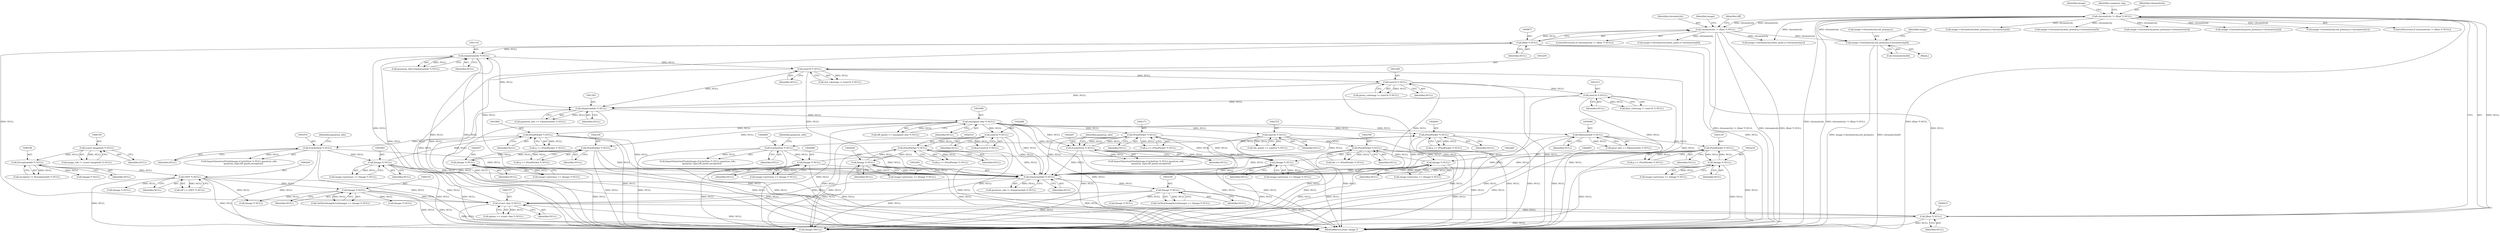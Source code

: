 digraph "0_ImageMagick_c073a7712d82476b5fbee74856c46b88af9c3175@pointer" {
"1000918" [label="(Call,image->chromaticity.red_primary.x=chromaticity[0])"];
"1000912" [label="(Call,chromaticity != (float *) NULL)"];
"1000874" [label="(Call,chromaticity != (float *) NULL)"];
"1000876" [label="(Call,(float *) NULL)"];
"1000736" [label="(Call,(const char *) NULL)"];
"1000317" [label="(Call,(Image *) NULL)"];
"1000243" [label="(Call,(TIFF *) NULL)"];
"1000185" [label="(Call,(ExceptionInfo *) NULL)"];
"1000158" [label="(Call,(const ImageInfo *) NULL)"];
"1003255" [label="(Call,(QuantumInfo *) NULL)"];
"1001892" [label="(Call,(Image *) NULL)"];
"1001873" [label="(Call,(CacheView *) NULL)"];
"1001865" [label="(Call,(PixelPacket *) NULL)"];
"1001695" [label="(Call,(unsigned char *) NULL)"];
"1001382" [label="(Call,(QuantumInfo *) NULL)"];
"1001210" [label="(Call,(uint16 *) NULL)"];
"1001205" [label="(Call,(uint16 *) NULL)"];
"1001199" [label="(Call,(uint16 *) NULL)"];
"1001115" [label="(Call,(QuantumInfo *) NULL)"];
"1000914" [label="(Call,(float *) NULL)"];
"1002992" [label="(Call,(Image *) NULL)"];
"1002789" [label="(Call,(PixelPacket *) NULL)"];
"1002724" [label="(Call,(uint32 *) NULL)"];
"1002485" [label="(Call,(uint32 *) NULL)"];
"1002337" [label="(Call,(PixelPacket *) NULL)"];
"1002456" [label="(Call,(Image *) NULL)"];
"1002635" [label="(Call,(Image *) NULL)"];
"1002518" [label="(Call,(PixelPacket *) NULL)"];
"1002087" [label="(Call,(Image *) NULL)"];
"1002068" [label="(Call,(CacheView *) NULL)"];
"1002060" [label="(Call,(PixelPacket *) NULL)"];
"1003138" [label="(Call,(PixelPacket *) NULL)"];
"1003217" [label="(Call,(Image *) NULL)"];
"1003068" [label="(Call,(MemoryInfo *) NULL)"];
"1002170" [label="(Call,(PixelPacket *) NULL)"];
"1002265" [label="(Call,(Image *) NULL)"];
"1002246" [label="(Call,(CacheView *) NULL)"];
"1003338" [label="(Call,(Image *) NULL)"];
"1000241" [label="(Call,tiff == (TIFF *) NULL)"];
"1003401" [label="(Call,(Image *)NULL)"];
"1001382" [label="(Call,(QuantumInfo *) NULL)"];
"1002722" [label="(Call,tile_pixels == (uint32 *) NULL)"];
"1000926" [label="(Call,chromaticity[0])"];
"1001693" [label="(Call,tiff_pixels == (unsigned char *) NULL)"];
"1002994" [label="(Identifier,NULL)"];
"1000252" [label="(Call,(Image *) NULL)"];
"1001208" [label="(Call,blue_colormap != (uint16 *) NULL)"];
"1002071" [label="(Identifier,quantum_info)"];
"1002789" [label="(Call,(PixelPacket *) NULL)"];
"1003213" [label="(Call,image->previous == (Image *) NULL)"];
"1000738" [label="(Identifier,NULL)"];
"1000187" [label="(Identifier,NULL)"];
"1001697" [label="(Identifier,NULL)"];
"1000183" [label="(Call,exception != (ExceptionInfo *) NULL)"];
"1000875" [label="(Identifier,chromaticity)"];
"1000962" [label="(Call,image->chromaticity.blue_primary.x=chromaticity[4])"];
"1000736" [label="(Call,(const char *) NULL)"];
"1000873" [label="(ControlStructure,if (chromaticity != (float *) NULL))"];
"1000918" [label="(Call,image->chromaticity.red_primary.x=chromaticity[0])"];
"1002724" [label="(Call,(uint32 *) NULL)"];
"1002070" [label="(Identifier,NULL)"];
"1000876" [label="(Call,(float *) NULL)"];
"1000880" [label="(Call,image->chromaticity.white_point.x=chromaticity[0])"];
"1001203" [label="(Call,green_colormap != (uint16 *) NULL)"];
"1000973" [label="(Call,image->chromaticity.blue_primary.y=chromaticity[5])"];
"1002249" [label="(Identifier,quantum_info)"];
"1002170" [label="(Call,(PixelPacket *) NULL)"];
"1001210" [label="(Call,(uint16 *) NULL)"];
"1001384" [label="(Identifier,NULL)"];
"1000185" [label="(Call,(ExceptionInfo *) NULL)"];
"1002246" [label="(Call,(CacheView *) NULL)"];
"1002458" [label="(Identifier,NULL)"];
"1002635" [label="(Call,(Image *) NULL)"];
"1002172" [label="(Identifier,NULL)"];
"1001212" [label="(Identifier,NULL)"];
"1000734" [label="(Call,option == (const char *) NULL)"];
"1000878" [label="(Identifier,NULL)"];
"1003253" [label="(Call,quantum_info != (QuantumInfo *) NULL)"];
"1003136" [label="(Call,q == (PixelPacket *) NULL)"];
"1002267" [label="(Identifier,NULL)"];
"1003070" [label="(Identifier,NULL)"];
"1002988" [label="(Call,image->previous == (Image *) NULL)"];
"1000912" [label="(Call,chromaticity != (float *) NULL)"];
"1001201" [label="(Identifier,NULL)"];
"1003335" [label="(Call,GetNextImageInList(image) == (Image *) NULL)"];
"1000884" [label="(Identifier,image)"];
"1000922" [label="(Identifier,image)"];
"1002992" [label="(Call,(Image *) NULL)"];
"1003138" [label="(Call,(PixelPacket *) NULL)"];
"1001865" [label="(Call,(PixelPacket *) NULL)"];
"1002066" [label="(Call,ImportQuantumPixels(image,(CacheView *) NULL,quantum_info,\n            quantum_type,tiff_pixels,exception))"];
"1000245" [label="(Identifier,NULL)"];
"1003217" [label="(Call,(Image *) NULL)"];
"1001113" [label="(Call,quantum_info=(QuantumInfo *) NULL)"];
"1003257" [label="(Identifier,NULL)"];
"1000916" [label="(Identifier,NULL)"];
"1001871" [label="(Call,ImportQuantumPixels(image,(CacheView *) NULL,quantum_info,\n            quantum_type,tiff_pixels,exception))"];
"1002520" [label="(Identifier,NULL)"];
"1002452" [label="(Call,image->previous == (Image *) NULL)"];
"1002062" [label="(Identifier,NULL)"];
"1002637" [label="(Identifier,NULL)"];
"1000951" [label="(Call,image->chromaticity.green_primary.y=chromaticity[3])"];
"1002487" [label="(Identifier,NULL)"];
"1000919" [label="(Call,image->chromaticity.red_primary.x)"];
"1003140" [label="(Identifier,NULL)"];
"1001888" [label="(Call,image->previous == (Image *) NULL)"];
"1001875" [label="(Identifier,NULL)"];
"1000891" [label="(Call,image->chromaticity.white_point.y=chromaticity[1])"];
"1002483" [label="(Call,p=(uint32 *) NULL)"];
"1000314" [label="(Call,GetNextImageInList(image) == (Image *) NULL)"];
"1000914" [label="(Call,(float *) NULL)"];
"1001199" [label="(Call,(uint16 *) NULL)"];
"1001197" [label="(Call,red_colormap != (uint16 *) NULL)"];
"1002261" [label="(Call,image->previous == (Image *) NULL)"];
"1003407" [label="(MethodReturn,static Image *)"];
"1001873" [label="(Call,(CacheView *) NULL)"];
"1001863" [label="(Call,q == (PixelPacket *) NULL)"];
"1001695" [label="(Call,(unsigned char *) NULL)"];
"1000987" [label="(Identifier,compress_tag)"];
"1002516" [label="(Call,q == (PixelPacket *) NULL)"];
"1003219" [label="(Identifier,NULL)"];
"1000158" [label="(Call,(const ImageInfo *) NULL)"];
"1002058" [label="(Call,q == (PixelPacket *) NULL)"];
"1000917" [label="(Block,)"];
"1001115" [label="(Call,(QuantumInfo *) NULL)"];
"1002456" [label="(Call,(Image *) NULL)"];
"1003255" [label="(Call,(QuantumInfo *) NULL)"];
"1001380" [label="(Call,quantum_info == (QuantumInfo *) NULL)"];
"1000940" [label="(Call,image->chromaticity.green_primary.x=chromaticity[2])"];
"1002335" [label="(Call,q == (PixelPacket *) NULL)"];
"1000874" [label="(Call,chromaticity != (float *) NULL)"];
"1002060" [label="(Call,(PixelPacket *) NULL)"];
"1002089" [label="(Identifier,NULL)"];
"1001892" [label="(Call,(Image *) NULL)"];
"1000156" [label="(Call,image_info != (const ImageInfo *) NULL)"];
"1002518" [label="(Call,(PixelPacket *) NULL)"];
"1002248" [label="(Identifier,NULL)"];
"1001205" [label="(Call,(uint16 *) NULL)"];
"1003340" [label="(Identifier,NULL)"];
"1002265" [label="(Call,(Image *) NULL)"];
"1001876" [label="(Identifier,quantum_info)"];
"1003066" [label="(Call,pixel_info == (MemoryInfo *) NULL)"];
"1001117" [label="(Identifier,NULL)"];
"1000905" [label="(Identifier,tiff)"];
"1002337" [label="(Call,(PixelPacket *) NULL)"];
"1000929" [label="(Call,image->chromaticity.red_primary.y=chromaticity[1])"];
"1001207" [label="(Identifier,NULL)"];
"1000911" [label="(ControlStructure,if (chromaticity != (float *) NULL))"];
"1000933" [label="(Identifier,image)"];
"1002726" [label="(Identifier,NULL)"];
"1002244" [label="(Call,ImportQuantumPixels(image,(CacheView *) NULL,quantum_info,\n              quantum_type,tiff_pixels,exception))"];
"1002068" [label="(Call,(CacheView *) NULL)"];
"1001894" [label="(Identifier,NULL)"];
"1002339" [label="(Identifier,NULL)"];
"1000328" [label="(Call,(Image *) NULL)"];
"1002485" [label="(Call,(uint32 *) NULL)"];
"1002083" [label="(Call,image->previous == (Image *) NULL)"];
"1002791" [label="(Identifier,NULL)"];
"1000215" [label="(Call,(Image *) NULL)"];
"1003338" [label="(Call,(Image *) NULL)"];
"1000319" [label="(Identifier,NULL)"];
"1002631" [label="(Call,image->previous == (Image *) NULL)"];
"1002168" [label="(Call,q == (PixelPacket *) NULL)"];
"1000243" [label="(Call,(TIFF *) NULL)"];
"1000913" [label="(Identifier,chromaticity)"];
"1001867" [label="(Identifier,NULL)"];
"1000317" [label="(Call,(Image *) NULL)"];
"1002087" [label="(Call,(Image *) NULL)"];
"1003068" [label="(Call,(MemoryInfo *) NULL)"];
"1000307" [label="(Call,(Image *) NULL)"];
"1000160" [label="(Identifier,NULL)"];
"1003347" [label="(Call,(Image *) NULL)"];
"1002787" [label="(Call,tile == (PixelPacket *) NULL)"];
"1000918" -> "1000917"  [label="AST: "];
"1000918" -> "1000926"  [label="CFG: "];
"1000919" -> "1000918"  [label="AST: "];
"1000926" -> "1000918"  [label="AST: "];
"1000933" -> "1000918"  [label="CFG: "];
"1000918" -> "1003407"  [label="DDG: chromaticity[0]"];
"1000918" -> "1003407"  [label="DDG: image->chromaticity.red_primary.x"];
"1000912" -> "1000918"  [label="DDG: chromaticity"];
"1000874" -> "1000918"  [label="DDG: chromaticity"];
"1000912" -> "1000911"  [label="AST: "];
"1000912" -> "1000914"  [label="CFG: "];
"1000913" -> "1000912"  [label="AST: "];
"1000914" -> "1000912"  [label="AST: "];
"1000922" -> "1000912"  [label="CFG: "];
"1000987" -> "1000912"  [label="CFG: "];
"1000912" -> "1003407"  [label="DDG: chromaticity != (float *) NULL"];
"1000912" -> "1003407"  [label="DDG: (float *) NULL"];
"1000912" -> "1003407"  [label="DDG: chromaticity"];
"1000912" -> "1000874"  [label="DDG: chromaticity"];
"1000912" -> "1000891"  [label="DDG: chromaticity"];
"1000874" -> "1000912"  [label="DDG: chromaticity"];
"1000914" -> "1000912"  [label="DDG: NULL"];
"1000912" -> "1000929"  [label="DDG: chromaticity"];
"1000912" -> "1000940"  [label="DDG: chromaticity"];
"1000912" -> "1000951"  [label="DDG: chromaticity"];
"1000912" -> "1000962"  [label="DDG: chromaticity"];
"1000912" -> "1000973"  [label="DDG: chromaticity"];
"1000874" -> "1000873"  [label="AST: "];
"1000874" -> "1000876"  [label="CFG: "];
"1000875" -> "1000874"  [label="AST: "];
"1000876" -> "1000874"  [label="AST: "];
"1000884" -> "1000874"  [label="CFG: "];
"1000905" -> "1000874"  [label="CFG: "];
"1000874" -> "1003407"  [label="DDG: chromaticity != (float *) NULL"];
"1000874" -> "1003407"  [label="DDG: (float *) NULL"];
"1000874" -> "1003407"  [label="DDG: chromaticity"];
"1000876" -> "1000874"  [label="DDG: NULL"];
"1000874" -> "1000880"  [label="DDG: chromaticity"];
"1000874" -> "1000891"  [label="DDG: chromaticity"];
"1000876" -> "1000878"  [label="CFG: "];
"1000877" -> "1000876"  [label="AST: "];
"1000878" -> "1000876"  [label="AST: "];
"1000876" -> "1003407"  [label="DDG: NULL"];
"1000736" -> "1000876"  [label="DDG: NULL"];
"1000876" -> "1000914"  [label="DDG: NULL"];
"1000876" -> "1001115"  [label="DDG: NULL"];
"1000876" -> "1003401"  [label="DDG: NULL"];
"1000736" -> "1000734"  [label="AST: "];
"1000736" -> "1000738"  [label="CFG: "];
"1000737" -> "1000736"  [label="AST: "];
"1000738" -> "1000736"  [label="AST: "];
"1000734" -> "1000736"  [label="CFG: "];
"1000736" -> "1003407"  [label="DDG: NULL"];
"1000736" -> "1000734"  [label="DDG: NULL"];
"1000317" -> "1000736"  [label="DDG: NULL"];
"1000243" -> "1000736"  [label="DDG: NULL"];
"1003255" -> "1000736"  [label="DDG: NULL"];
"1003338" -> "1000736"  [label="DDG: NULL"];
"1000736" -> "1000914"  [label="DDG: NULL"];
"1000736" -> "1001115"  [label="DDG: NULL"];
"1000736" -> "1003401"  [label="DDG: NULL"];
"1000317" -> "1000314"  [label="AST: "];
"1000317" -> "1000319"  [label="CFG: "];
"1000318" -> "1000317"  [label="AST: "];
"1000319" -> "1000317"  [label="AST: "];
"1000314" -> "1000317"  [label="CFG: "];
"1000317" -> "1003407"  [label="DDG: NULL"];
"1000317" -> "1000307"  [label="DDG: NULL"];
"1000317" -> "1000314"  [label="DDG: NULL"];
"1000243" -> "1000317"  [label="DDG: NULL"];
"1000317" -> "1000328"  [label="DDG: NULL"];
"1000317" -> "1003401"  [label="DDG: NULL"];
"1000243" -> "1000241"  [label="AST: "];
"1000243" -> "1000245"  [label="CFG: "];
"1000244" -> "1000243"  [label="AST: "];
"1000245" -> "1000243"  [label="AST: "];
"1000241" -> "1000243"  [label="CFG: "];
"1000243" -> "1003407"  [label="DDG: NULL"];
"1000243" -> "1000241"  [label="DDG: NULL"];
"1000185" -> "1000243"  [label="DDG: NULL"];
"1000243" -> "1000252"  [label="DDG: NULL"];
"1000243" -> "1000307"  [label="DDG: NULL"];
"1000243" -> "1003401"  [label="DDG: NULL"];
"1000185" -> "1000183"  [label="AST: "];
"1000185" -> "1000187"  [label="CFG: "];
"1000186" -> "1000185"  [label="AST: "];
"1000187" -> "1000185"  [label="AST: "];
"1000183" -> "1000185"  [label="CFG: "];
"1000185" -> "1000183"  [label="DDG: NULL"];
"1000158" -> "1000185"  [label="DDG: NULL"];
"1000185" -> "1000215"  [label="DDG: NULL"];
"1000158" -> "1000156"  [label="AST: "];
"1000158" -> "1000160"  [label="CFG: "];
"1000159" -> "1000158"  [label="AST: "];
"1000160" -> "1000158"  [label="AST: "];
"1000156" -> "1000158"  [label="CFG: "];
"1000158" -> "1000156"  [label="DDG: NULL"];
"1003255" -> "1003253"  [label="AST: "];
"1003255" -> "1003257"  [label="CFG: "];
"1003256" -> "1003255"  [label="AST: "];
"1003257" -> "1003255"  [label="AST: "];
"1003253" -> "1003255"  [label="CFG: "];
"1003255" -> "1003407"  [label="DDG: NULL"];
"1003255" -> "1003253"  [label="DDG: NULL"];
"1001892" -> "1003255"  [label="DDG: NULL"];
"1002992" -> "1003255"  [label="DDG: NULL"];
"1002485" -> "1003255"  [label="DDG: NULL"];
"1001873" -> "1003255"  [label="DDG: NULL"];
"1002789" -> "1003255"  [label="DDG: NULL"];
"1002337" -> "1003255"  [label="DDG: NULL"];
"1002635" -> "1003255"  [label="DDG: NULL"];
"1001695" -> "1003255"  [label="DDG: NULL"];
"1002087" -> "1003255"  [label="DDG: NULL"];
"1001865" -> "1003255"  [label="DDG: NULL"];
"1001205" -> "1003255"  [label="DDG: NULL"];
"1003138" -> "1003255"  [label="DDG: NULL"];
"1002456" -> "1003255"  [label="DDG: NULL"];
"1002060" -> "1003255"  [label="DDG: NULL"];
"1002170" -> "1003255"  [label="DDG: NULL"];
"1002265" -> "1003255"  [label="DDG: NULL"];
"1002518" -> "1003255"  [label="DDG: NULL"];
"1003217" -> "1003255"  [label="DDG: NULL"];
"1001210" -> "1003255"  [label="DDG: NULL"];
"1003068" -> "1003255"  [label="DDG: NULL"];
"1002246" -> "1003255"  [label="DDG: NULL"];
"1002068" -> "1003255"  [label="DDG: NULL"];
"1001115" -> "1003255"  [label="DDG: NULL"];
"1001199" -> "1003255"  [label="DDG: NULL"];
"1002724" -> "1003255"  [label="DDG: NULL"];
"1003255" -> "1003338"  [label="DDG: NULL"];
"1003255" -> "1003401"  [label="DDG: NULL"];
"1001892" -> "1001888"  [label="AST: "];
"1001892" -> "1001894"  [label="CFG: "];
"1001893" -> "1001892"  [label="AST: "];
"1001894" -> "1001892"  [label="AST: "];
"1001888" -> "1001892"  [label="CFG: "];
"1001892" -> "1003407"  [label="DDG: NULL"];
"1001892" -> "1001865"  [label="DDG: NULL"];
"1001892" -> "1001888"  [label="DDG: NULL"];
"1001873" -> "1001892"  [label="DDG: NULL"];
"1001892" -> "1003401"  [label="DDG: NULL"];
"1001873" -> "1001871"  [label="AST: "];
"1001873" -> "1001875"  [label="CFG: "];
"1001874" -> "1001873"  [label="AST: "];
"1001875" -> "1001873"  [label="AST: "];
"1001876" -> "1001873"  [label="CFG: "];
"1001873" -> "1003407"  [label="DDG: NULL"];
"1001873" -> "1001871"  [label="DDG: NULL"];
"1001865" -> "1001873"  [label="DDG: NULL"];
"1001873" -> "1003401"  [label="DDG: NULL"];
"1001865" -> "1001863"  [label="AST: "];
"1001865" -> "1001867"  [label="CFG: "];
"1001866" -> "1001865"  [label="AST: "];
"1001867" -> "1001865"  [label="AST: "];
"1001863" -> "1001865"  [label="CFG: "];
"1001865" -> "1003407"  [label="DDG: NULL"];
"1001865" -> "1001863"  [label="DDG: NULL"];
"1001695" -> "1001865"  [label="DDG: NULL"];
"1001865" -> "1003401"  [label="DDG: NULL"];
"1001695" -> "1001693"  [label="AST: "];
"1001695" -> "1001697"  [label="CFG: "];
"1001696" -> "1001695"  [label="AST: "];
"1001697" -> "1001695"  [label="AST: "];
"1001693" -> "1001695"  [label="CFG: "];
"1001695" -> "1003407"  [label="DDG: NULL"];
"1001695" -> "1001693"  [label="DDG: NULL"];
"1001382" -> "1001695"  [label="DDG: NULL"];
"1001695" -> "1002060"  [label="DDG: NULL"];
"1001695" -> "1002170"  [label="DDG: NULL"];
"1001695" -> "1002246"  [label="DDG: NULL"];
"1001695" -> "1002265"  [label="DDG: NULL"];
"1001695" -> "1002337"  [label="DDG: NULL"];
"1001695" -> "1002485"  [label="DDG: NULL"];
"1001695" -> "1002724"  [label="DDG: NULL"];
"1001695" -> "1003068"  [label="DDG: NULL"];
"1001695" -> "1003401"  [label="DDG: NULL"];
"1001382" -> "1001380"  [label="AST: "];
"1001382" -> "1001384"  [label="CFG: "];
"1001383" -> "1001382"  [label="AST: "];
"1001384" -> "1001382"  [label="AST: "];
"1001380" -> "1001382"  [label="CFG: "];
"1001382" -> "1003407"  [label="DDG: NULL"];
"1001382" -> "1001380"  [label="DDG: NULL"];
"1001210" -> "1001382"  [label="DDG: NULL"];
"1001205" -> "1001382"  [label="DDG: NULL"];
"1001115" -> "1001382"  [label="DDG: NULL"];
"1001199" -> "1001382"  [label="DDG: NULL"];
"1001382" -> "1003401"  [label="DDG: NULL"];
"1001210" -> "1001208"  [label="AST: "];
"1001210" -> "1001212"  [label="CFG: "];
"1001211" -> "1001210"  [label="AST: "];
"1001212" -> "1001210"  [label="AST: "];
"1001208" -> "1001210"  [label="CFG: "];
"1001210" -> "1003407"  [label="DDG: NULL"];
"1001210" -> "1001208"  [label="DDG: NULL"];
"1001205" -> "1001210"  [label="DDG: NULL"];
"1001210" -> "1003401"  [label="DDG: NULL"];
"1001205" -> "1001203"  [label="AST: "];
"1001205" -> "1001207"  [label="CFG: "];
"1001206" -> "1001205"  [label="AST: "];
"1001207" -> "1001205"  [label="AST: "];
"1001203" -> "1001205"  [label="CFG: "];
"1001205" -> "1003407"  [label="DDG: NULL"];
"1001205" -> "1001203"  [label="DDG: NULL"];
"1001199" -> "1001205"  [label="DDG: NULL"];
"1001205" -> "1003401"  [label="DDG: NULL"];
"1001199" -> "1001197"  [label="AST: "];
"1001199" -> "1001201"  [label="CFG: "];
"1001200" -> "1001199"  [label="AST: "];
"1001201" -> "1001199"  [label="AST: "];
"1001197" -> "1001199"  [label="CFG: "];
"1001199" -> "1003407"  [label="DDG: NULL"];
"1001199" -> "1001197"  [label="DDG: NULL"];
"1001115" -> "1001199"  [label="DDG: NULL"];
"1001199" -> "1003401"  [label="DDG: NULL"];
"1001115" -> "1001113"  [label="AST: "];
"1001115" -> "1001117"  [label="CFG: "];
"1001116" -> "1001115"  [label="AST: "];
"1001117" -> "1001115"  [label="AST: "];
"1001113" -> "1001115"  [label="CFG: "];
"1001115" -> "1003407"  [label="DDG: NULL"];
"1001115" -> "1001113"  [label="DDG: NULL"];
"1000914" -> "1001115"  [label="DDG: NULL"];
"1001115" -> "1003401"  [label="DDG: NULL"];
"1000914" -> "1000916"  [label="CFG: "];
"1000915" -> "1000914"  [label="AST: "];
"1000916" -> "1000914"  [label="AST: "];
"1000914" -> "1003407"  [label="DDG: NULL"];
"1000914" -> "1003401"  [label="DDG: NULL"];
"1002992" -> "1002988"  [label="AST: "];
"1002992" -> "1002994"  [label="CFG: "];
"1002993" -> "1002992"  [label="AST: "];
"1002994" -> "1002992"  [label="AST: "];
"1002988" -> "1002992"  [label="CFG: "];
"1002992" -> "1003407"  [label="DDG: NULL"];
"1002992" -> "1002789"  [label="DDG: NULL"];
"1002992" -> "1002988"  [label="DDG: NULL"];
"1002789" -> "1002992"  [label="DDG: NULL"];
"1002992" -> "1003401"  [label="DDG: NULL"];
"1002789" -> "1002787"  [label="AST: "];
"1002789" -> "1002791"  [label="CFG: "];
"1002790" -> "1002789"  [label="AST: "];
"1002791" -> "1002789"  [label="AST: "];
"1002787" -> "1002789"  [label="CFG: "];
"1002789" -> "1003407"  [label="DDG: NULL"];
"1002789" -> "1002787"  [label="DDG: NULL"];
"1002724" -> "1002789"  [label="DDG: NULL"];
"1002789" -> "1003401"  [label="DDG: NULL"];
"1002724" -> "1002722"  [label="AST: "];
"1002724" -> "1002726"  [label="CFG: "];
"1002725" -> "1002724"  [label="AST: "];
"1002726" -> "1002724"  [label="AST: "];
"1002722" -> "1002724"  [label="CFG: "];
"1002724" -> "1003407"  [label="DDG: NULL"];
"1002724" -> "1002722"  [label="DDG: NULL"];
"1002724" -> "1003401"  [label="DDG: NULL"];
"1002485" -> "1002483"  [label="AST: "];
"1002485" -> "1002487"  [label="CFG: "];
"1002486" -> "1002485"  [label="AST: "];
"1002487" -> "1002485"  [label="AST: "];
"1002483" -> "1002485"  [label="CFG: "];
"1002485" -> "1003407"  [label="DDG: NULL"];
"1002485" -> "1002483"  [label="DDG: NULL"];
"1002485" -> "1002518"  [label="DDG: NULL"];
"1002485" -> "1003401"  [label="DDG: NULL"];
"1002337" -> "1002335"  [label="AST: "];
"1002337" -> "1002339"  [label="CFG: "];
"1002338" -> "1002337"  [label="AST: "];
"1002339" -> "1002337"  [label="AST: "];
"1002335" -> "1002337"  [label="CFG: "];
"1002337" -> "1003407"  [label="DDG: NULL"];
"1002337" -> "1002335"  [label="DDG: NULL"];
"1002456" -> "1002337"  [label="DDG: NULL"];
"1002337" -> "1002456"  [label="DDG: NULL"];
"1002337" -> "1003401"  [label="DDG: NULL"];
"1002456" -> "1002452"  [label="AST: "];
"1002456" -> "1002458"  [label="CFG: "];
"1002457" -> "1002456"  [label="AST: "];
"1002458" -> "1002456"  [label="AST: "];
"1002452" -> "1002456"  [label="CFG: "];
"1002456" -> "1003407"  [label="DDG: NULL"];
"1002456" -> "1002452"  [label="DDG: NULL"];
"1002456" -> "1003401"  [label="DDG: NULL"];
"1002635" -> "1002631"  [label="AST: "];
"1002635" -> "1002637"  [label="CFG: "];
"1002636" -> "1002635"  [label="AST: "];
"1002637" -> "1002635"  [label="AST: "];
"1002631" -> "1002635"  [label="CFG: "];
"1002635" -> "1003407"  [label="DDG: NULL"];
"1002635" -> "1002518"  [label="DDG: NULL"];
"1002635" -> "1002631"  [label="DDG: NULL"];
"1002518" -> "1002635"  [label="DDG: NULL"];
"1002635" -> "1003401"  [label="DDG: NULL"];
"1002518" -> "1002516"  [label="AST: "];
"1002518" -> "1002520"  [label="CFG: "];
"1002519" -> "1002518"  [label="AST: "];
"1002520" -> "1002518"  [label="AST: "];
"1002516" -> "1002518"  [label="CFG: "];
"1002518" -> "1003407"  [label="DDG: NULL"];
"1002518" -> "1002516"  [label="DDG: NULL"];
"1002518" -> "1003401"  [label="DDG: NULL"];
"1002087" -> "1002083"  [label="AST: "];
"1002087" -> "1002089"  [label="CFG: "];
"1002088" -> "1002087"  [label="AST: "];
"1002089" -> "1002087"  [label="AST: "];
"1002083" -> "1002087"  [label="CFG: "];
"1002087" -> "1003407"  [label="DDG: NULL"];
"1002087" -> "1002060"  [label="DDG: NULL"];
"1002087" -> "1002083"  [label="DDG: NULL"];
"1002068" -> "1002087"  [label="DDG: NULL"];
"1002087" -> "1003401"  [label="DDG: NULL"];
"1002068" -> "1002066"  [label="AST: "];
"1002068" -> "1002070"  [label="CFG: "];
"1002069" -> "1002068"  [label="AST: "];
"1002070" -> "1002068"  [label="AST: "];
"1002071" -> "1002068"  [label="CFG: "];
"1002068" -> "1003407"  [label="DDG: NULL"];
"1002068" -> "1002066"  [label="DDG: NULL"];
"1002060" -> "1002068"  [label="DDG: NULL"];
"1002068" -> "1003401"  [label="DDG: NULL"];
"1002060" -> "1002058"  [label="AST: "];
"1002060" -> "1002062"  [label="CFG: "];
"1002061" -> "1002060"  [label="AST: "];
"1002062" -> "1002060"  [label="AST: "];
"1002058" -> "1002060"  [label="CFG: "];
"1002060" -> "1003407"  [label="DDG: NULL"];
"1002060" -> "1002058"  [label="DDG: NULL"];
"1002060" -> "1003401"  [label="DDG: NULL"];
"1003138" -> "1003136"  [label="AST: "];
"1003138" -> "1003140"  [label="CFG: "];
"1003139" -> "1003138"  [label="AST: "];
"1003140" -> "1003138"  [label="AST: "];
"1003136" -> "1003138"  [label="CFG: "];
"1003138" -> "1003407"  [label="DDG: NULL"];
"1003138" -> "1003136"  [label="DDG: NULL"];
"1003217" -> "1003138"  [label="DDG: NULL"];
"1003068" -> "1003138"  [label="DDG: NULL"];
"1003138" -> "1003217"  [label="DDG: NULL"];
"1003138" -> "1003401"  [label="DDG: NULL"];
"1003217" -> "1003213"  [label="AST: "];
"1003217" -> "1003219"  [label="CFG: "];
"1003218" -> "1003217"  [label="AST: "];
"1003219" -> "1003217"  [label="AST: "];
"1003213" -> "1003217"  [label="CFG: "];
"1003217" -> "1003407"  [label="DDG: NULL"];
"1003217" -> "1003213"  [label="DDG: NULL"];
"1003217" -> "1003401"  [label="DDG: NULL"];
"1003068" -> "1003066"  [label="AST: "];
"1003068" -> "1003070"  [label="CFG: "];
"1003069" -> "1003068"  [label="AST: "];
"1003070" -> "1003068"  [label="AST: "];
"1003066" -> "1003068"  [label="CFG: "];
"1003068" -> "1003407"  [label="DDG: NULL"];
"1003068" -> "1003066"  [label="DDG: NULL"];
"1003068" -> "1003401"  [label="DDG: NULL"];
"1002170" -> "1002168"  [label="AST: "];
"1002170" -> "1002172"  [label="CFG: "];
"1002171" -> "1002170"  [label="AST: "];
"1002172" -> "1002170"  [label="AST: "];
"1002168" -> "1002170"  [label="CFG: "];
"1002170" -> "1003407"  [label="DDG: NULL"];
"1002170" -> "1002168"  [label="DDG: NULL"];
"1002265" -> "1002170"  [label="DDG: NULL"];
"1002246" -> "1002170"  [label="DDG: NULL"];
"1002170" -> "1002246"  [label="DDG: NULL"];
"1002170" -> "1002265"  [label="DDG: NULL"];
"1002170" -> "1003401"  [label="DDG: NULL"];
"1002265" -> "1002261"  [label="AST: "];
"1002265" -> "1002267"  [label="CFG: "];
"1002266" -> "1002265"  [label="AST: "];
"1002267" -> "1002265"  [label="AST: "];
"1002261" -> "1002265"  [label="CFG: "];
"1002265" -> "1003407"  [label="DDG: NULL"];
"1002265" -> "1002261"  [label="DDG: NULL"];
"1002246" -> "1002265"  [label="DDG: NULL"];
"1002265" -> "1003401"  [label="DDG: NULL"];
"1002246" -> "1002244"  [label="AST: "];
"1002246" -> "1002248"  [label="CFG: "];
"1002247" -> "1002246"  [label="AST: "];
"1002248" -> "1002246"  [label="AST: "];
"1002249" -> "1002246"  [label="CFG: "];
"1002246" -> "1003407"  [label="DDG: NULL"];
"1002246" -> "1002244"  [label="DDG: NULL"];
"1002246" -> "1003401"  [label="DDG: NULL"];
"1003338" -> "1003335"  [label="AST: "];
"1003338" -> "1003340"  [label="CFG: "];
"1003339" -> "1003338"  [label="AST: "];
"1003340" -> "1003338"  [label="AST: "];
"1003335" -> "1003338"  [label="CFG: "];
"1003338" -> "1003407"  [label="DDG: NULL"];
"1003338" -> "1003335"  [label="DDG: NULL"];
"1003338" -> "1003347"  [label="DDG: NULL"];
"1003338" -> "1003401"  [label="DDG: NULL"];
}
